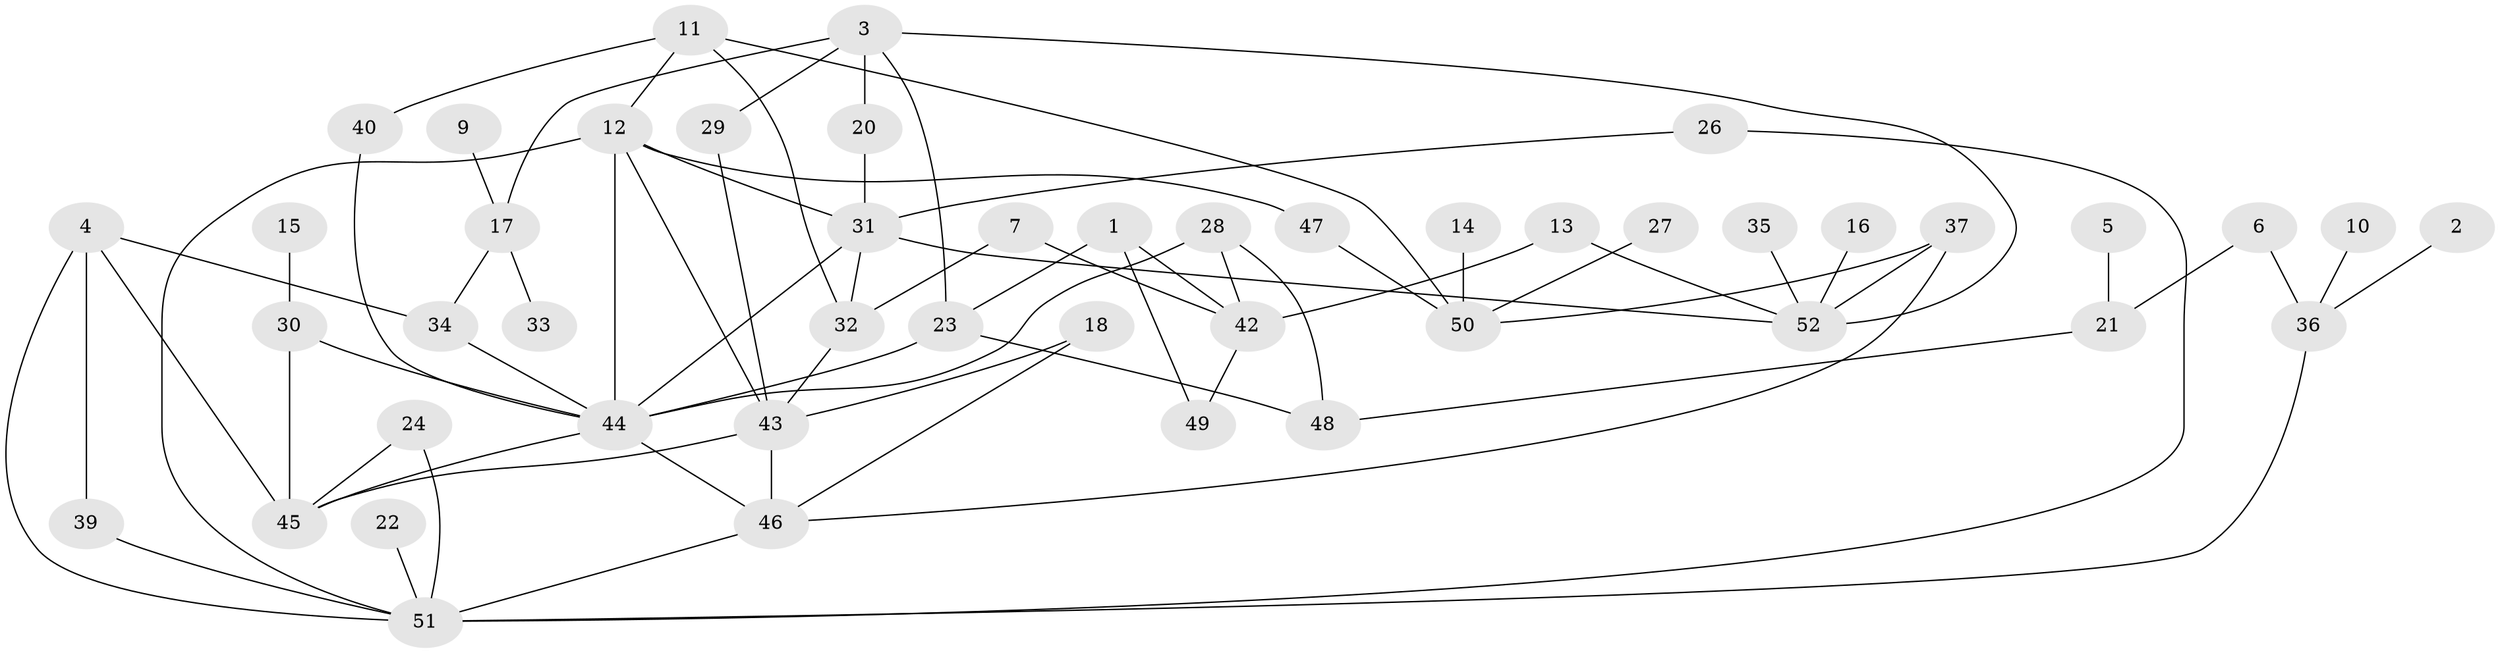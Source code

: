 // original degree distribution, {1: 0.18269230769230768, 2: 0.3173076923076923, 3: 0.2403846153846154, 4: 0.15384615384615385, 5: 0.038461538461538464, 0: 0.04807692307692308, 6: 0.019230769230769232}
// Generated by graph-tools (version 1.1) at 2025/25/03/09/25 03:25:22]
// undirected, 47 vertices, 73 edges
graph export_dot {
graph [start="1"]
  node [color=gray90,style=filled];
  1;
  2;
  3;
  4;
  5;
  6;
  7;
  9;
  10;
  11;
  12;
  13;
  14;
  15;
  16;
  17;
  18;
  20;
  21;
  22;
  23;
  24;
  26;
  27;
  28;
  29;
  30;
  31;
  32;
  33;
  34;
  35;
  36;
  37;
  39;
  40;
  42;
  43;
  44;
  45;
  46;
  47;
  48;
  49;
  50;
  51;
  52;
  1 -- 23 [weight=1.0];
  1 -- 42 [weight=1.0];
  1 -- 49 [weight=1.0];
  2 -- 36 [weight=1.0];
  3 -- 17 [weight=1.0];
  3 -- 20 [weight=1.0];
  3 -- 23 [weight=1.0];
  3 -- 29 [weight=1.0];
  3 -- 52 [weight=1.0];
  4 -- 34 [weight=1.0];
  4 -- 39 [weight=1.0];
  4 -- 45 [weight=1.0];
  4 -- 51 [weight=1.0];
  5 -- 21 [weight=1.0];
  6 -- 21 [weight=1.0];
  6 -- 36 [weight=1.0];
  7 -- 32 [weight=1.0];
  7 -- 42 [weight=1.0];
  9 -- 17 [weight=1.0];
  10 -- 36 [weight=1.0];
  11 -- 12 [weight=1.0];
  11 -- 32 [weight=1.0];
  11 -- 40 [weight=1.0];
  11 -- 50 [weight=1.0];
  12 -- 31 [weight=1.0];
  12 -- 43 [weight=1.0];
  12 -- 44 [weight=2.0];
  12 -- 47 [weight=1.0];
  12 -- 51 [weight=1.0];
  13 -- 42 [weight=1.0];
  13 -- 52 [weight=1.0];
  14 -- 50 [weight=1.0];
  15 -- 30 [weight=1.0];
  16 -- 52 [weight=1.0];
  17 -- 33 [weight=1.0];
  17 -- 34 [weight=1.0];
  18 -- 43 [weight=1.0];
  18 -- 46 [weight=1.0];
  20 -- 31 [weight=1.0];
  21 -- 48 [weight=1.0];
  22 -- 51 [weight=1.0];
  23 -- 44 [weight=1.0];
  23 -- 48 [weight=1.0];
  24 -- 45 [weight=1.0];
  24 -- 51 [weight=1.0];
  26 -- 31 [weight=1.0];
  26 -- 51 [weight=1.0];
  27 -- 50 [weight=1.0];
  28 -- 42 [weight=1.0];
  28 -- 44 [weight=1.0];
  28 -- 48 [weight=1.0];
  29 -- 43 [weight=1.0];
  30 -- 44 [weight=1.0];
  30 -- 45 [weight=2.0];
  31 -- 32 [weight=1.0];
  31 -- 44 [weight=1.0];
  31 -- 52 [weight=1.0];
  32 -- 43 [weight=1.0];
  34 -- 44 [weight=1.0];
  35 -- 52 [weight=1.0];
  36 -- 51 [weight=1.0];
  37 -- 46 [weight=1.0];
  37 -- 50 [weight=1.0];
  37 -- 52 [weight=1.0];
  39 -- 51 [weight=1.0];
  40 -- 44 [weight=1.0];
  42 -- 49 [weight=1.0];
  43 -- 45 [weight=1.0];
  43 -- 46 [weight=1.0];
  44 -- 45 [weight=1.0];
  44 -- 46 [weight=1.0];
  46 -- 51 [weight=1.0];
  47 -- 50 [weight=1.0];
}
